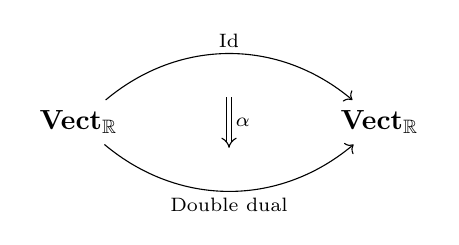% https://q.uiver.app/?q=WzAsMixbMCwwLCJcXG1hdGhiZntGaW5WZWN0fV97XFxtYXRoYmJ7Un19Il0sWzMsMCwiXFxtYXRoYmZ7RmluVmVjdH1fe1xcbWF0aGJie1J9fSJdLFswLDEsIlxcdGV4dHtJZH0iLDAseyJjdXJ2ZSI6LTR9XSxbMCwxLCJcXHRleHR7RG91YmxlIGR1YWx9IiwyLHsiY3VydmUiOjR9XSxbMiwzLCJcXGFscGhhIiwwLHsic2hvcnRlbiI6eyJzb3VyY2UiOjIwLCJ0YXJnZXQiOjIwfX1dXQ==
\begin{tikzcd}
	{\mathbf{Vect}_{\mathbb{R}}} &&& {\mathbf{Vect}_{\mathbb{R}}}
	\arrow[""{name=0, anchor=center, inner sep=0}, "{\text{Id}}", bend left=40, from=1-1, to=1-4]
	\arrow[""{name=1, anchor=center, inner sep=0}, "{\text{Double dual}}"', bend right=40, from=1-1, to=1-4]
	\arrow["\alpha", shorten <=15pt, shorten >=15pt, Rightarrow, from=0, to=1]
\end{tikzcd}
